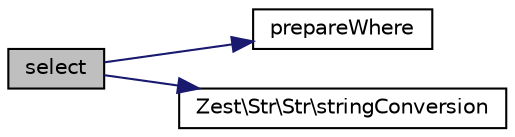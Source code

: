 digraph "select"
{
  edge [fontname="Helvetica",fontsize="10",labelfontname="Helvetica",labelfontsize="10"];
  node [fontname="Helvetica",fontsize="10",shape=record];
  rankdir="LR";
  Node18 [label="select",height=0.2,width=0.4,color="black", fillcolor="grey75", style="filled", fontcolor="black"];
  Node18 -> Node19 [color="midnightblue",fontsize="10",style="solid",fontname="Helvetica"];
  Node19 [label="prepareWhere",height=0.2,width=0.4,color="black", fillcolor="white", style="filled",URL="$class_zest_1_1_database_1_1_query_1_1_query.html#afdf795c4c3d555cc515a24249a80919b"];
  Node18 -> Node20 [color="midnightblue",fontsize="10",style="solid",fontname="Helvetica"];
  Node20 [label="Zest\\Str\\Str\\stringConversion",height=0.2,width=0.4,color="black", fillcolor="white", style="filled",URL="$class_zest_1_1_str_1_1_str.html#ada36c57d64c5bc69ccb6aa9e3ba2c4c6"];
}
